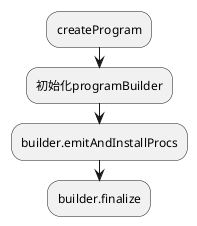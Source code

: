 @startuml creatProgram
:createProgram;
:初始化programBuilder;
:builder.emitAndInstallProcs;
:builder.finalize;
@enduml
